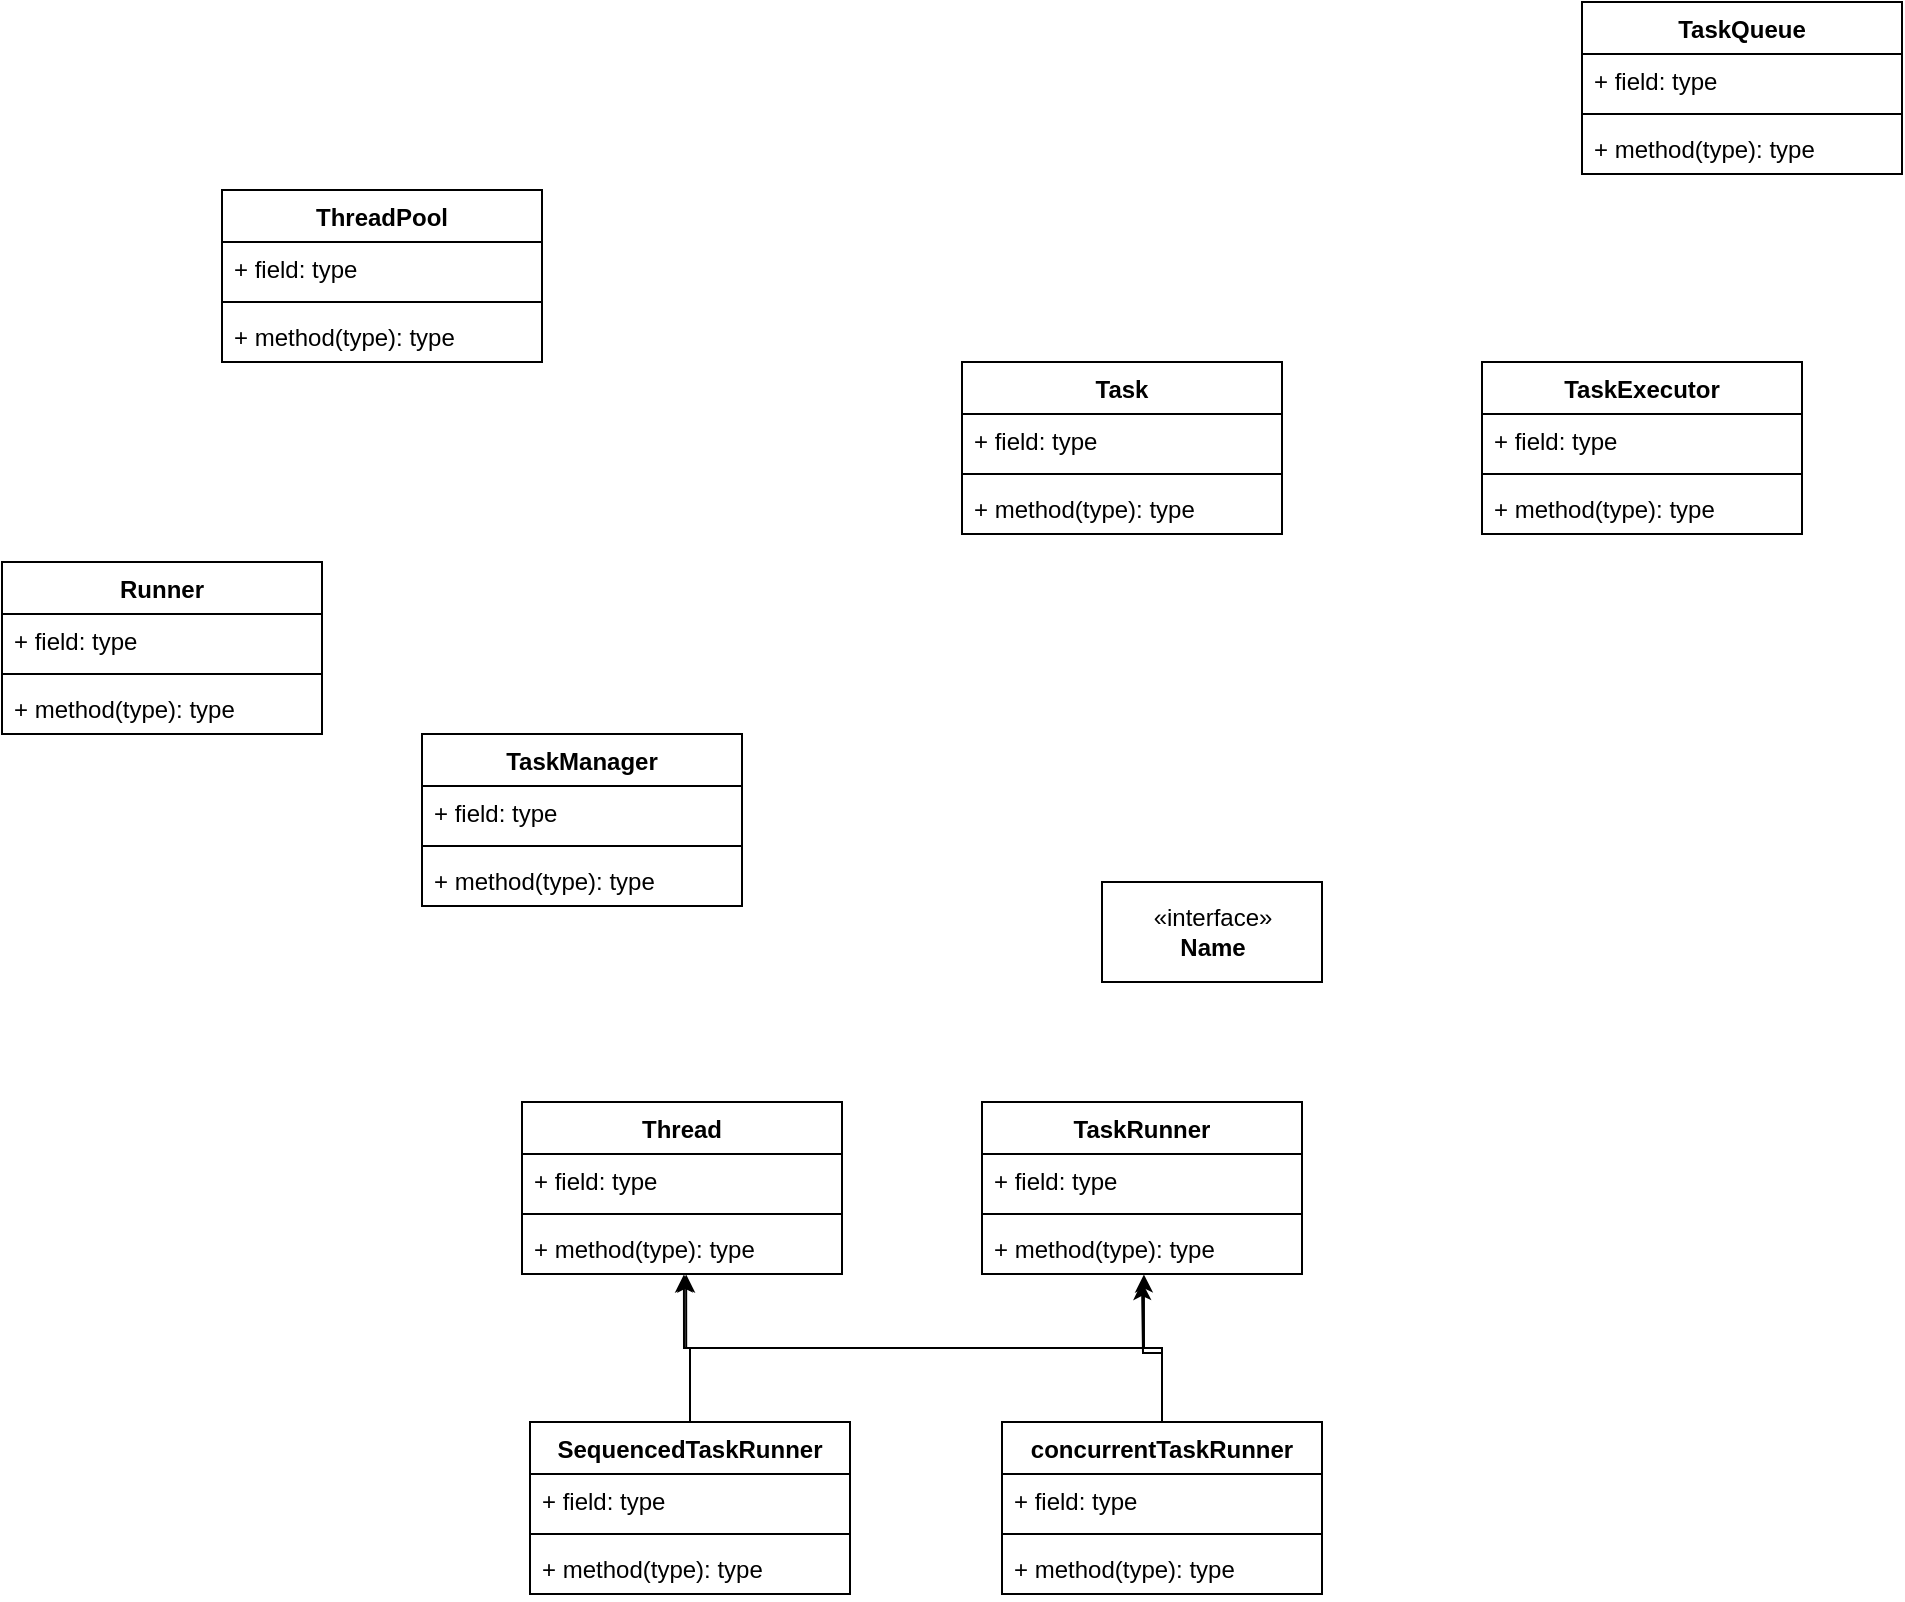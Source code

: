 <mxfile pages="2">
    <diagram id="I2zQirCNEPbkmR6fE7Ot" name="Class">
        <mxGraphModel dx="1243" dy="1075" grid="1" gridSize="10" guides="1" tooltips="1" connect="1" arrows="1" fold="1" page="1" pageScale="1" pageWidth="827" pageHeight="1169" math="0" shadow="0">
            <root>
                <mxCell id="0"/>
                <mxCell id="1" parent="0"/>
                <mxCell id="ATjMgSl7CKRhAM330nxS-5" value="Runner" style="swimlane;fontStyle=1;align=center;verticalAlign=top;childLayout=stackLayout;horizontal=1;startSize=26;horizontalStack=0;resizeParent=1;resizeParentMax=0;resizeLast=0;collapsible=1;marginBottom=0;" parent="1" vertex="1">
                    <mxGeometry x="70" y="400" width="160" height="86" as="geometry"/>
                </mxCell>
                <mxCell id="ATjMgSl7CKRhAM330nxS-6" value="+ field: type" style="text;strokeColor=none;fillColor=none;align=left;verticalAlign=top;spacingLeft=4;spacingRight=4;overflow=hidden;rotatable=0;points=[[0,0.5],[1,0.5]];portConstraint=eastwest;" parent="ATjMgSl7CKRhAM330nxS-5" vertex="1">
                    <mxGeometry y="26" width="160" height="26" as="geometry"/>
                </mxCell>
                <mxCell id="ATjMgSl7CKRhAM330nxS-7" value="" style="line;strokeWidth=1;fillColor=none;align=left;verticalAlign=middle;spacingTop=-1;spacingLeft=3;spacingRight=3;rotatable=0;labelPosition=right;points=[];portConstraint=eastwest;" parent="ATjMgSl7CKRhAM330nxS-5" vertex="1">
                    <mxGeometry y="52" width="160" height="8" as="geometry"/>
                </mxCell>
                <mxCell id="ATjMgSl7CKRhAM330nxS-8" value="+ method(type): type" style="text;strokeColor=none;fillColor=none;align=left;verticalAlign=top;spacingLeft=4;spacingRight=4;overflow=hidden;rotatable=0;points=[[0,0.5],[1,0.5]];portConstraint=eastwest;" parent="ATjMgSl7CKRhAM330nxS-5" vertex="1">
                    <mxGeometry y="60" width="160" height="26" as="geometry"/>
                </mxCell>
                <mxCell id="ATjMgSl7CKRhAM330nxS-13" value="ThreadPool" style="swimlane;fontStyle=1;align=center;verticalAlign=top;childLayout=stackLayout;horizontal=1;startSize=26;horizontalStack=0;resizeParent=1;resizeParentMax=0;resizeLast=0;collapsible=1;marginBottom=0;" parent="1" vertex="1">
                    <mxGeometry x="180" y="214" width="160" height="86" as="geometry"/>
                </mxCell>
                <mxCell id="ATjMgSl7CKRhAM330nxS-14" value="+ field: type" style="text;strokeColor=none;fillColor=none;align=left;verticalAlign=top;spacingLeft=4;spacingRight=4;overflow=hidden;rotatable=0;points=[[0,0.5],[1,0.5]];portConstraint=eastwest;" parent="ATjMgSl7CKRhAM330nxS-13" vertex="1">
                    <mxGeometry y="26" width="160" height="26" as="geometry"/>
                </mxCell>
                <mxCell id="ATjMgSl7CKRhAM330nxS-15" value="" style="line;strokeWidth=1;fillColor=none;align=left;verticalAlign=middle;spacingTop=-1;spacingLeft=3;spacingRight=3;rotatable=0;labelPosition=right;points=[];portConstraint=eastwest;" parent="ATjMgSl7CKRhAM330nxS-13" vertex="1">
                    <mxGeometry y="52" width="160" height="8" as="geometry"/>
                </mxCell>
                <mxCell id="ATjMgSl7CKRhAM330nxS-16" value="+ method(type): type" style="text;strokeColor=none;fillColor=none;align=left;verticalAlign=top;spacingLeft=4;spacingRight=4;overflow=hidden;rotatable=0;points=[[0,0.5],[1,0.5]];portConstraint=eastwest;" parent="ATjMgSl7CKRhAM330nxS-13" vertex="1">
                    <mxGeometry y="60" width="160" height="26" as="geometry"/>
                </mxCell>
                <mxCell id="ATjMgSl7CKRhAM330nxS-17" value="TaskManager" style="swimlane;fontStyle=1;align=center;verticalAlign=top;childLayout=stackLayout;horizontal=1;startSize=26;horizontalStack=0;resizeParent=1;resizeParentMax=0;resizeLast=0;collapsible=1;marginBottom=0;" parent="1" vertex="1">
                    <mxGeometry x="280" y="486" width="160" height="86" as="geometry"/>
                </mxCell>
                <mxCell id="ATjMgSl7CKRhAM330nxS-18" value="+ field: type" style="text;strokeColor=none;fillColor=none;align=left;verticalAlign=top;spacingLeft=4;spacingRight=4;overflow=hidden;rotatable=0;points=[[0,0.5],[1,0.5]];portConstraint=eastwest;" parent="ATjMgSl7CKRhAM330nxS-17" vertex="1">
                    <mxGeometry y="26" width="160" height="26" as="geometry"/>
                </mxCell>
                <mxCell id="ATjMgSl7CKRhAM330nxS-19" value="" style="line;strokeWidth=1;fillColor=none;align=left;verticalAlign=middle;spacingTop=-1;spacingLeft=3;spacingRight=3;rotatable=0;labelPosition=right;points=[];portConstraint=eastwest;" parent="ATjMgSl7CKRhAM330nxS-17" vertex="1">
                    <mxGeometry y="52" width="160" height="8" as="geometry"/>
                </mxCell>
                <mxCell id="ATjMgSl7CKRhAM330nxS-20" value="+ method(type): type" style="text;strokeColor=none;fillColor=none;align=left;verticalAlign=top;spacingLeft=4;spacingRight=4;overflow=hidden;rotatable=0;points=[[0,0.5],[1,0.5]];portConstraint=eastwest;" parent="ATjMgSl7CKRhAM330nxS-17" vertex="1">
                    <mxGeometry y="60" width="160" height="26" as="geometry"/>
                </mxCell>
                <mxCell id="ATjMgSl7CKRhAM330nxS-21" value="Thread" style="swimlane;fontStyle=1;align=center;verticalAlign=top;childLayout=stackLayout;horizontal=1;startSize=26;horizontalStack=0;resizeParent=1;resizeParentMax=0;resizeLast=0;collapsible=1;marginBottom=0;" parent="1" vertex="1">
                    <mxGeometry x="330" y="670" width="160" height="86" as="geometry"/>
                </mxCell>
                <mxCell id="ATjMgSl7CKRhAM330nxS-22" value="+ field: type" style="text;strokeColor=none;fillColor=none;align=left;verticalAlign=top;spacingLeft=4;spacingRight=4;overflow=hidden;rotatable=0;points=[[0,0.5],[1,0.5]];portConstraint=eastwest;" parent="ATjMgSl7CKRhAM330nxS-21" vertex="1">
                    <mxGeometry y="26" width="160" height="26" as="geometry"/>
                </mxCell>
                <mxCell id="ATjMgSl7CKRhAM330nxS-23" value="" style="line;strokeWidth=1;fillColor=none;align=left;verticalAlign=middle;spacingTop=-1;spacingLeft=3;spacingRight=3;rotatable=0;labelPosition=right;points=[];portConstraint=eastwest;" parent="ATjMgSl7CKRhAM330nxS-21" vertex="1">
                    <mxGeometry y="52" width="160" height="8" as="geometry"/>
                </mxCell>
                <mxCell id="ATjMgSl7CKRhAM330nxS-24" value="+ method(type): type" style="text;strokeColor=none;fillColor=none;align=left;verticalAlign=top;spacingLeft=4;spacingRight=4;overflow=hidden;rotatable=0;points=[[0,0.5],[1,0.5]];portConstraint=eastwest;" parent="ATjMgSl7CKRhAM330nxS-21" vertex="1">
                    <mxGeometry y="60" width="160" height="26" as="geometry"/>
                </mxCell>
                <mxCell id="_cMe3MFEp8gVOyKmYmJi-1" value="Task" style="swimlane;fontStyle=1;align=center;verticalAlign=top;childLayout=stackLayout;horizontal=1;startSize=26;horizontalStack=0;resizeParent=1;resizeParentMax=0;resizeLast=0;collapsible=1;marginBottom=0;" parent="1" vertex="1">
                    <mxGeometry x="550" y="300" width="160" height="86" as="geometry"/>
                </mxCell>
                <mxCell id="_cMe3MFEp8gVOyKmYmJi-2" value="+ field: type" style="text;strokeColor=none;fillColor=none;align=left;verticalAlign=top;spacingLeft=4;spacingRight=4;overflow=hidden;rotatable=0;points=[[0,0.5],[1,0.5]];portConstraint=eastwest;" parent="_cMe3MFEp8gVOyKmYmJi-1" vertex="1">
                    <mxGeometry y="26" width="160" height="26" as="geometry"/>
                </mxCell>
                <mxCell id="_cMe3MFEp8gVOyKmYmJi-3" value="" style="line;strokeWidth=1;fillColor=none;align=left;verticalAlign=middle;spacingTop=-1;spacingLeft=3;spacingRight=3;rotatable=0;labelPosition=right;points=[];portConstraint=eastwest;" parent="_cMe3MFEp8gVOyKmYmJi-1" vertex="1">
                    <mxGeometry y="52" width="160" height="8" as="geometry"/>
                </mxCell>
                <mxCell id="_cMe3MFEp8gVOyKmYmJi-4" value="+ method(type): type" style="text;strokeColor=none;fillColor=none;align=left;verticalAlign=top;spacingLeft=4;spacingRight=4;overflow=hidden;rotatable=0;points=[[0,0.5],[1,0.5]];portConstraint=eastwest;" parent="_cMe3MFEp8gVOyKmYmJi-1" vertex="1">
                    <mxGeometry y="60" width="160" height="26" as="geometry"/>
                </mxCell>
                <mxCell id="ugqwEBwFSIM_-5ZymSAO-1" value="TaskExecutor" style="swimlane;fontStyle=1;align=center;verticalAlign=top;childLayout=stackLayout;horizontal=1;startSize=26;horizontalStack=0;resizeParent=1;resizeParentMax=0;resizeLast=0;collapsible=1;marginBottom=0;" parent="1" vertex="1">
                    <mxGeometry x="810" y="300" width="160" height="86" as="geometry"/>
                </mxCell>
                <mxCell id="ugqwEBwFSIM_-5ZymSAO-2" value="+ field: type" style="text;strokeColor=none;fillColor=none;align=left;verticalAlign=top;spacingLeft=4;spacingRight=4;overflow=hidden;rotatable=0;points=[[0,0.5],[1,0.5]];portConstraint=eastwest;" parent="ugqwEBwFSIM_-5ZymSAO-1" vertex="1">
                    <mxGeometry y="26" width="160" height="26" as="geometry"/>
                </mxCell>
                <mxCell id="ugqwEBwFSIM_-5ZymSAO-3" value="" style="line;strokeWidth=1;fillColor=none;align=left;verticalAlign=middle;spacingTop=-1;spacingLeft=3;spacingRight=3;rotatable=0;labelPosition=right;points=[];portConstraint=eastwest;" parent="ugqwEBwFSIM_-5ZymSAO-1" vertex="1">
                    <mxGeometry y="52" width="160" height="8" as="geometry"/>
                </mxCell>
                <mxCell id="ugqwEBwFSIM_-5ZymSAO-4" value="+ method(type): type" style="text;strokeColor=none;fillColor=none;align=left;verticalAlign=top;spacingLeft=4;spacingRight=4;overflow=hidden;rotatable=0;points=[[0,0.5],[1,0.5]];portConstraint=eastwest;" parent="ugqwEBwFSIM_-5ZymSAO-1" vertex="1">
                    <mxGeometry y="60" width="160" height="26" as="geometry"/>
                </mxCell>
                <mxCell id="9lTyJejQeK8AJ04qK45E-1" value="TaskQueue" style="swimlane;fontStyle=1;align=center;verticalAlign=top;childLayout=stackLayout;horizontal=1;startSize=26;horizontalStack=0;resizeParent=1;resizeParentMax=0;resizeLast=0;collapsible=1;marginBottom=0;" parent="1" vertex="1">
                    <mxGeometry x="860" y="120" width="160" height="86" as="geometry"/>
                </mxCell>
                <mxCell id="9lTyJejQeK8AJ04qK45E-2" value="+ field: type" style="text;strokeColor=none;fillColor=none;align=left;verticalAlign=top;spacingLeft=4;spacingRight=4;overflow=hidden;rotatable=0;points=[[0,0.5],[1,0.5]];portConstraint=eastwest;" parent="9lTyJejQeK8AJ04qK45E-1" vertex="1">
                    <mxGeometry y="26" width="160" height="26" as="geometry"/>
                </mxCell>
                <mxCell id="9lTyJejQeK8AJ04qK45E-3" value="" style="line;strokeWidth=1;fillColor=none;align=left;verticalAlign=middle;spacingTop=-1;spacingLeft=3;spacingRight=3;rotatable=0;labelPosition=right;points=[];portConstraint=eastwest;" parent="9lTyJejQeK8AJ04qK45E-1" vertex="1">
                    <mxGeometry y="52" width="160" height="8" as="geometry"/>
                </mxCell>
                <mxCell id="9lTyJejQeK8AJ04qK45E-4" value="+ method(type): type" style="text;strokeColor=none;fillColor=none;align=left;verticalAlign=top;spacingLeft=4;spacingRight=4;overflow=hidden;rotatable=0;points=[[0,0.5],[1,0.5]];portConstraint=eastwest;" parent="9lTyJejQeK8AJ04qK45E-1" vertex="1">
                    <mxGeometry y="60" width="160" height="26" as="geometry"/>
                </mxCell>
                <mxCell id="3ZwL82qOPOroCKGM12Bo-1" value="&amp;laquo;interface&amp;raquo;&lt;br&gt;&lt;b&gt;Name&lt;/b&gt;" style="html=1;" parent="1" vertex="1">
                    <mxGeometry x="620" y="560" width="110" height="50" as="geometry"/>
                </mxCell>
                <mxCell id="IQ-oMB5FCMT-QfhxR2nf-2" value="TaskRunner" style="swimlane;fontStyle=1;align=center;verticalAlign=top;childLayout=stackLayout;horizontal=1;startSize=26;horizontalStack=0;resizeParent=1;resizeParentMax=0;resizeLast=0;collapsible=1;marginBottom=0;" parent="1" vertex="1">
                    <mxGeometry x="560" y="670" width="160" height="86" as="geometry"/>
                </mxCell>
                <mxCell id="IQ-oMB5FCMT-QfhxR2nf-3" value="+ field: type" style="text;strokeColor=none;fillColor=none;align=left;verticalAlign=top;spacingLeft=4;spacingRight=4;overflow=hidden;rotatable=0;points=[[0,0.5],[1,0.5]];portConstraint=eastwest;" parent="IQ-oMB5FCMT-QfhxR2nf-2" vertex="1">
                    <mxGeometry y="26" width="160" height="26" as="geometry"/>
                </mxCell>
                <mxCell id="IQ-oMB5FCMT-QfhxR2nf-4" value="" style="line;strokeWidth=1;fillColor=none;align=left;verticalAlign=middle;spacingTop=-1;spacingLeft=3;spacingRight=3;rotatable=0;labelPosition=right;points=[];portConstraint=eastwest;" parent="IQ-oMB5FCMT-QfhxR2nf-2" vertex="1">
                    <mxGeometry y="52" width="160" height="8" as="geometry"/>
                </mxCell>
                <mxCell id="IQ-oMB5FCMT-QfhxR2nf-5" value="+ method(type): type" style="text;strokeColor=none;fillColor=none;align=left;verticalAlign=top;spacingLeft=4;spacingRight=4;overflow=hidden;rotatable=0;points=[[0,0.5],[1,0.5]];portConstraint=eastwest;" parent="IQ-oMB5FCMT-QfhxR2nf-2" vertex="1">
                    <mxGeometry y="60" width="160" height="26" as="geometry"/>
                </mxCell>
                <mxCell id="IQ-oMB5FCMT-QfhxR2nf-14" style="edgeStyle=orthogonalEdgeStyle;rounded=0;orthogonalLoop=1;jettySize=auto;html=1;entryX=0.506;entryY=1.008;entryDx=0;entryDy=0;entryPerimeter=0;" parent="1" source="IQ-oMB5FCMT-QfhxR2nf-6" target="ATjMgSl7CKRhAM330nxS-24" edge="1">
                    <mxGeometry relative="1" as="geometry"/>
                </mxCell>
                <mxCell id="IQ-oMB5FCMT-QfhxR2nf-15" style="edgeStyle=orthogonalEdgeStyle;rounded=0;orthogonalLoop=1;jettySize=auto;html=1;entryX=0.506;entryY=1.008;entryDx=0;entryDy=0;entryPerimeter=0;" parent="1" source="IQ-oMB5FCMT-QfhxR2nf-6" target="IQ-oMB5FCMT-QfhxR2nf-5" edge="1">
                    <mxGeometry relative="1" as="geometry"/>
                </mxCell>
                <mxCell id="IQ-oMB5FCMT-QfhxR2nf-6" value="SequencedTaskRunner" style="swimlane;fontStyle=1;align=center;verticalAlign=top;childLayout=stackLayout;horizontal=1;startSize=26;horizontalStack=0;resizeParent=1;resizeParentMax=0;resizeLast=0;collapsible=1;marginBottom=0;" parent="1" vertex="1">
                    <mxGeometry x="334" y="830" width="160" height="86" as="geometry"/>
                </mxCell>
                <mxCell id="IQ-oMB5FCMT-QfhxR2nf-7" value="+ field: type" style="text;strokeColor=none;fillColor=none;align=left;verticalAlign=top;spacingLeft=4;spacingRight=4;overflow=hidden;rotatable=0;points=[[0,0.5],[1,0.5]];portConstraint=eastwest;" parent="IQ-oMB5FCMT-QfhxR2nf-6" vertex="1">
                    <mxGeometry y="26" width="160" height="26" as="geometry"/>
                </mxCell>
                <mxCell id="IQ-oMB5FCMT-QfhxR2nf-8" value="" style="line;strokeWidth=1;fillColor=none;align=left;verticalAlign=middle;spacingTop=-1;spacingLeft=3;spacingRight=3;rotatable=0;labelPosition=right;points=[];portConstraint=eastwest;" parent="IQ-oMB5FCMT-QfhxR2nf-6" vertex="1">
                    <mxGeometry y="52" width="160" height="8" as="geometry"/>
                </mxCell>
                <mxCell id="IQ-oMB5FCMT-QfhxR2nf-9" value="+ method(type): type" style="text;strokeColor=none;fillColor=none;align=left;verticalAlign=top;spacingLeft=4;spacingRight=4;overflow=hidden;rotatable=0;points=[[0,0.5],[1,0.5]];portConstraint=eastwest;" parent="IQ-oMB5FCMT-QfhxR2nf-6" vertex="1">
                    <mxGeometry y="60" width="160" height="26" as="geometry"/>
                </mxCell>
                <mxCell id="IQ-oMB5FCMT-QfhxR2nf-16" style="edgeStyle=orthogonalEdgeStyle;rounded=0;orthogonalLoop=1;jettySize=auto;html=1;" parent="1" source="IQ-oMB5FCMT-QfhxR2nf-10" edge="1">
                    <mxGeometry relative="1" as="geometry">
                        <mxPoint x="640" y="760" as="targetPoint"/>
                    </mxGeometry>
                </mxCell>
                <mxCell id="IQ-oMB5FCMT-QfhxR2nf-17" style="edgeStyle=orthogonalEdgeStyle;rounded=0;orthogonalLoop=1;jettySize=auto;html=1;entryX=0.513;entryY=1.008;entryDx=0;entryDy=0;entryPerimeter=0;" parent="1" source="IQ-oMB5FCMT-QfhxR2nf-10" target="ATjMgSl7CKRhAM330nxS-24" edge="1">
                    <mxGeometry relative="1" as="geometry"/>
                </mxCell>
                <mxCell id="IQ-oMB5FCMT-QfhxR2nf-10" value="concurrentTaskRunner" style="swimlane;fontStyle=1;align=center;verticalAlign=top;childLayout=stackLayout;horizontal=1;startSize=26;horizontalStack=0;resizeParent=1;resizeParentMax=0;resizeLast=0;collapsible=1;marginBottom=0;" parent="1" vertex="1">
                    <mxGeometry x="570" y="830" width="160" height="86" as="geometry"/>
                </mxCell>
                <mxCell id="IQ-oMB5FCMT-QfhxR2nf-11" value="+ field: type" style="text;strokeColor=none;fillColor=none;align=left;verticalAlign=top;spacingLeft=4;spacingRight=4;overflow=hidden;rotatable=0;points=[[0,0.5],[1,0.5]];portConstraint=eastwest;" parent="IQ-oMB5FCMT-QfhxR2nf-10" vertex="1">
                    <mxGeometry y="26" width="160" height="26" as="geometry"/>
                </mxCell>
                <mxCell id="IQ-oMB5FCMT-QfhxR2nf-12" value="" style="line;strokeWidth=1;fillColor=none;align=left;verticalAlign=middle;spacingTop=-1;spacingLeft=3;spacingRight=3;rotatable=0;labelPosition=right;points=[];portConstraint=eastwest;" parent="IQ-oMB5FCMT-QfhxR2nf-10" vertex="1">
                    <mxGeometry y="52" width="160" height="8" as="geometry"/>
                </mxCell>
                <mxCell id="IQ-oMB5FCMT-QfhxR2nf-13" value="+ method(type): type" style="text;strokeColor=none;fillColor=none;align=left;verticalAlign=top;spacingLeft=4;spacingRight=4;overflow=hidden;rotatable=0;points=[[0,0.5],[1,0.5]];portConstraint=eastwest;" parent="IQ-oMB5FCMT-QfhxR2nf-10" vertex="1">
                    <mxGeometry y="60" width="160" height="26" as="geometry"/>
                </mxCell>
            </root>
        </mxGraphModel>
    </diagram>
    <diagram id="6jQgNcE04YqI3veF0PAp" name="arch">
        <mxGraphModel dx="484" dy="1075" grid="1" gridSize="10" guides="1" tooltips="1" connect="1" arrows="1" fold="1" page="1" pageScale="1" pageWidth="827" pageHeight="1169" math="0" shadow="0">
            <root>
                <mxCell id="wYI4s5fphJEQgXXBXima-0"/>
                <mxCell id="wYI4s5fphJEQgXXBXima-1" parent="wYI4s5fphJEQgXXBXima-0"/>
                <mxCell id="7" value="" style="rounded=0;whiteSpace=wrap;html=1;" parent="wYI4s5fphJEQgXXBXima-1" vertex="1">
                    <mxGeometry x="770" y="890" width="330" height="110" as="geometry"/>
                </mxCell>
                <mxCell id="6" value="" style="rounded=0;whiteSpace=wrap;html=1;" parent="wYI4s5fphJEQgXXBXima-1" vertex="1">
                    <mxGeometry x="770" y="770" width="330" height="110" as="geometry"/>
                </mxCell>
                <mxCell id="5" value="" style="rounded=0;whiteSpace=wrap;html=1;" parent="wYI4s5fphJEQgXXBXima-1" vertex="1">
                    <mxGeometry x="750" y="605" width="330" height="110" as="geometry"/>
                </mxCell>
                <mxCell id="4" value="" style="rounded=0;whiteSpace=wrap;html=1;" parent="wYI4s5fphJEQgXXBXima-1" vertex="1">
                    <mxGeometry x="745" y="425" width="330" height="110" as="geometry"/>
                </mxCell>
                <mxCell id="x77UgyO5aJxHUbcrrbHu-0" value="Sequence Task Runner" style="rounded=0;whiteSpace=wrap;html=1;" parent="wYI4s5fphJEQgXXBXima-1" vertex="1">
                    <mxGeometry x="530" y="610" width="190" height="100" as="geometry"/>
                </mxCell>
                <mxCell id="qAM8c2XMUC8xzGMEM32C-1" value="Running" style="rounded=0;whiteSpace=wrap;html=1;" parent="wYI4s5fphJEQgXXBXima-1" vertex="1">
                    <mxGeometry x="70" y="540" width="400" height="230" as="geometry"/>
                </mxCell>
                <mxCell id="qAM8c2XMUC8xzGMEM32C-2" value="thread_pool" style="rounded=0;whiteSpace=wrap;html=1;" parent="wYI4s5fphJEQgXXBXima-1" vertex="1">
                    <mxGeometry x="350" y="540" width="120" height="80" as="geometry"/>
                </mxCell>
                <mxCell id="qAM8c2XMUC8xzGMEM32C-3" value="task_manager" style="rounded=0;whiteSpace=wrap;html=1;" parent="wYI4s5fphJEQgXXBXima-1" vertex="1">
                    <mxGeometry x="350" y="620" width="120" height="80" as="geometry"/>
                </mxCell>
                <mxCell id="qAM8c2XMUC8xzGMEM32C-6" value="task" style="rounded=0;whiteSpace=wrap;html=1;" parent="wYI4s5fphJEQgXXBXima-1" vertex="1">
                    <mxGeometry x="930" y="630" width="120" height="60" as="geometry"/>
                </mxCell>
                <mxCell id="qAM8c2XMUC8xzGMEM32C-8" value="task_executor" style="rounded=0;whiteSpace=wrap;html=1;" parent="wYI4s5fphJEQgXXBXima-1" vertex="1">
                    <mxGeometry x="770" y="630" width="120" height="60" as="geometry"/>
                </mxCell>
                <mxCell id="qAM8c2XMUC8xzGMEM32C-10" value="task_queue" style="rounded=0;whiteSpace=wrap;html=1;" parent="wYI4s5fphJEQgXXBXima-1" vertex="1">
                    <mxGeometry x="645" y="680" width="75" height="30" as="geometry"/>
                </mxCell>
                <mxCell id="qAM8c2XMUC8xzGMEM32C-11" value="RunLoop" style="rounded=0;whiteSpace=wrap;html=1;" parent="wYI4s5fphJEQgXXBXima-1" vertex="1">
                    <mxGeometry x="110" y="1540" width="1120" height="90" as="geometry"/>
                </mxCell>
                <mxCell id="qAM8c2XMUC8xzGMEM32C-12" value="dispatcher" style="rounded=0;whiteSpace=wrap;html=1;" parent="wYI4s5fphJEQgXXBXima-1" vertex="1">
                    <mxGeometry x="350" y="700" width="120" height="70" as="geometry"/>
                </mxCell>
                <mxCell id="qAM8c2XMUC8xzGMEM32C-13" value="Thread Pool" style="rounded=0;whiteSpace=wrap;html=1;" parent="wYI4s5fphJEQgXXBXima-1" vertex="1">
                    <mxGeometry x="110" y="1450" width="840" height="90" as="geometry"/>
                </mxCell>
                <mxCell id="qAM8c2XMUC8xzGMEM32C-14" value="Worker Thread" style="rounded=0;whiteSpace=wrap;html=1;" parent="wYI4s5fphJEQgXXBXima-1" vertex="1">
                    <mxGeometry x="110" y="1360" width="460" height="90" as="geometry"/>
                </mxCell>
                <mxCell id="qAM8c2XMUC8xzGMEM32C-18" value="Worker Thread" style="rounded=0;whiteSpace=wrap;html=1;" parent="wYI4s5fphJEQgXXBXima-1" vertex="1">
                    <mxGeometry x="590" y="1360" width="150" height="90" as="geometry"/>
                </mxCell>
                <mxCell id="qAM8c2XMUC8xzGMEM32C-19" value="Worker Thread" style="rounded=0;whiteSpace=wrap;html=1;" parent="wYI4s5fphJEQgXXBXima-1" vertex="1">
                    <mxGeometry x="760" y="1360" width="150" height="90" as="geometry"/>
                </mxCell>
                <mxCell id="x77UgyO5aJxHUbcrrbHu-1" value="Concurrent Task Runner" style="rounded=0;whiteSpace=wrap;html=1;" parent="wYI4s5fphJEQgXXBXima-1" vertex="1">
                    <mxGeometry x="555" y="830" width="190" height="100" as="geometry"/>
                </mxCell>
                <mxCell id="x77UgyO5aJxHUbcrrbHu-2" value="task_queue" style="rounded=0;whiteSpace=wrap;html=1;" parent="wYI4s5fphJEQgXXBXima-1" vertex="1">
                    <mxGeometry x="665" y="900" width="75" height="30" as="geometry"/>
                </mxCell>
                <mxCell id="x77UgyO5aJxHUbcrrbHu-3" value="thread_pool" style="rounded=0;whiteSpace=wrap;html=1;" parent="wYI4s5fphJEQgXXBXima-1" vertex="1">
                    <mxGeometry x="665" y="830" width="75" height="30" as="geometry"/>
                </mxCell>
                <mxCell id="x77UgyO5aJxHUbcrrbHu-4" value="task" style="rounded=0;whiteSpace=wrap;html=1;" parent="wYI4s5fphJEQgXXBXima-1" vertex="1">
                    <mxGeometry x="960" y="800" width="120" height="60" as="geometry"/>
                </mxCell>
                <mxCell id="x77UgyO5aJxHUbcrrbHu-5" value="task" style="rounded=0;whiteSpace=wrap;html=1;" parent="wYI4s5fphJEQgXXBXima-1" vertex="1">
                    <mxGeometry x="945" y="920" width="120" height="60" as="geometry"/>
                </mxCell>
                <mxCell id="_JBLeshWzVw6lQeyVbOc-0" value="task_executor" style="rounded=0;whiteSpace=wrap;html=1;" parent="wYI4s5fphJEQgXXBXima-1" vertex="1">
                    <mxGeometry x="800" y="800" width="120" height="60" as="geometry"/>
                </mxCell>
                <mxCell id="_JBLeshWzVw6lQeyVbOc-1" value="task_executor" style="rounded=0;whiteSpace=wrap;html=1;" parent="wYI4s5fphJEQgXXBXima-1" vertex="1">
                    <mxGeometry x="785" y="920" width="120" height="60" as="geometry"/>
                </mxCell>
                <mxCell id="_JBLeshWzVw6lQeyVbOc-2" value="Sequence Task Runner" style="rounded=0;whiteSpace=wrap;html=1;" parent="wYI4s5fphJEQgXXBXima-1" vertex="1">
                    <mxGeometry x="520" y="430" width="190" height="100" as="geometry"/>
                </mxCell>
                <mxCell id="_JBLeshWzVw6lQeyVbOc-3" value="task" style="rounded=0;whiteSpace=wrap;html=1;" parent="wYI4s5fphJEQgXXBXima-1" vertex="1">
                    <mxGeometry x="930" y="450" width="120" height="60" as="geometry"/>
                </mxCell>
                <mxCell id="_JBLeshWzVw6lQeyVbOc-4" value="task_executor" style="rounded=0;whiteSpace=wrap;html=1;" parent="wYI4s5fphJEQgXXBXima-1" vertex="1">
                    <mxGeometry x="770" y="450" width="120" height="60" as="geometry"/>
                </mxCell>
                <mxCell id="_JBLeshWzVw6lQeyVbOc-5" value="task_queue" style="rounded=0;whiteSpace=wrap;html=1;" parent="wYI4s5fphJEQgXXBXima-1" vertex="1">
                    <mxGeometry x="635" y="500" width="75" height="30" as="geometry"/>
                </mxCell>
            </root>
        </mxGraphModel>
    </diagram>
</mxfile>